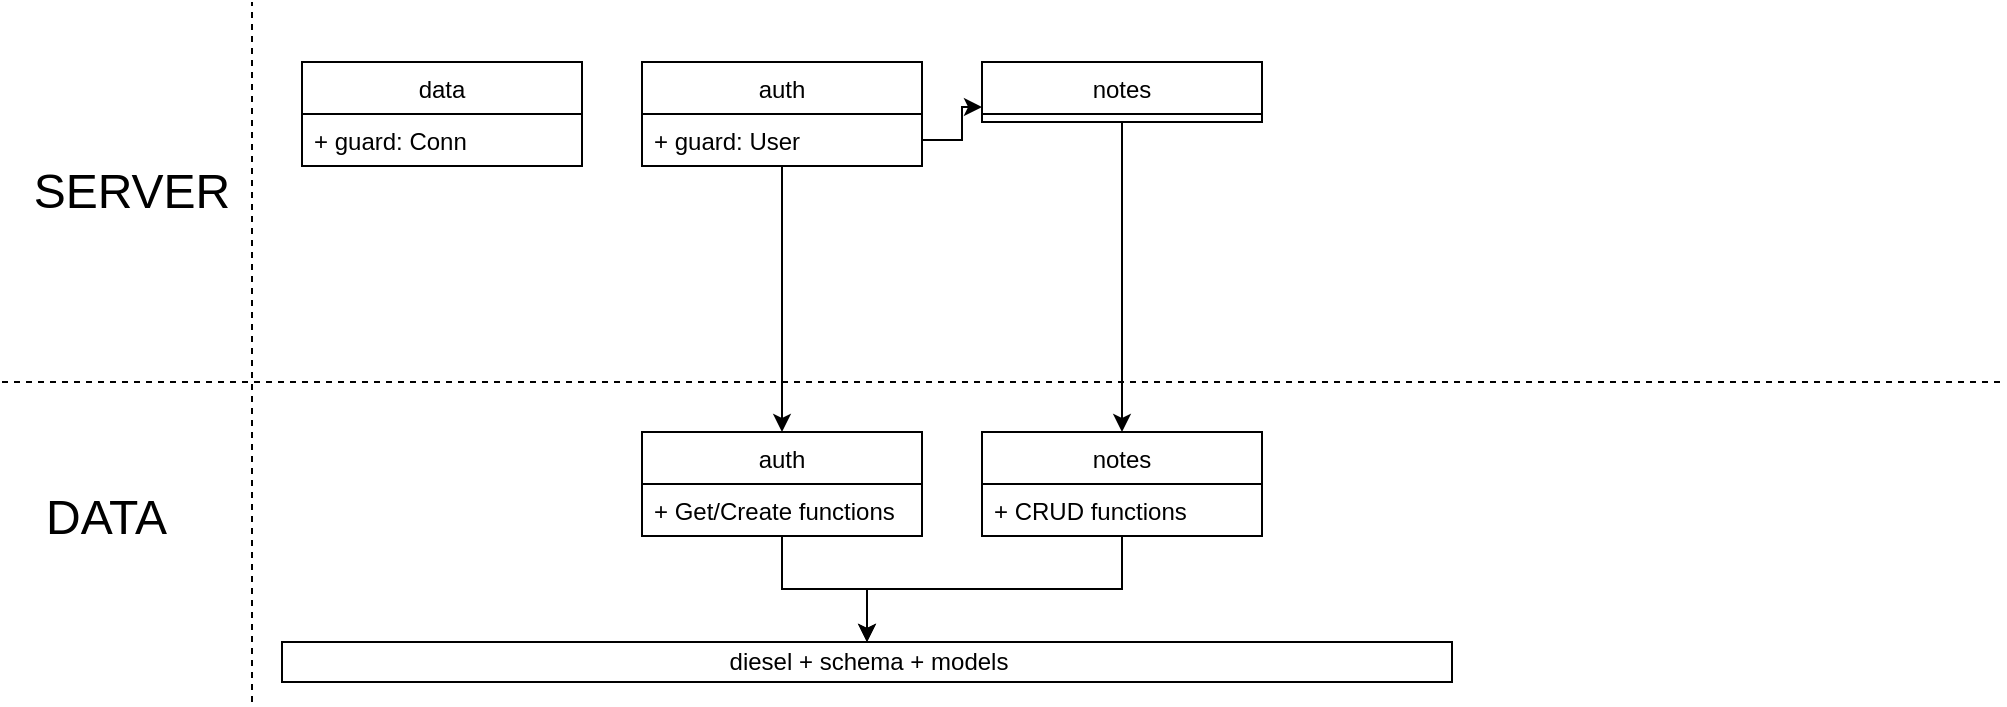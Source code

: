 <mxfile version="10.6.9" type="device"><diagram name="Page-1" id="9f46799a-70d6-7492-0946-bef42562c5a5"><mxGraphModel dx="961" dy="525" grid="1" gridSize="10" guides="1" tooltips="1" connect="1" arrows="1" fold="1" page="1" pageScale="1" pageWidth="1100" pageHeight="850" background="#ffffff" math="0" shadow="0"><root><mxCell id="0"/><mxCell id="1" parent="0"/><mxCell id="PwevDwaZczuY6eek7tdt-1" value="&lt;font style=&quot;font-size: 24px&quot;&gt;SERVER&lt;/font&gt;&lt;br&gt;" style="text;html=1;strokeColor=none;fillColor=none;align=center;verticalAlign=middle;whiteSpace=wrap;rounded=0;" parent="1" vertex="1"><mxGeometry x="30" y="90" width="70" height="30" as="geometry"/></mxCell><mxCell id="PwevDwaZczuY6eek7tdt-2" value="" style="endArrow=none;dashed=1;html=1;" parent="1" edge="1"><mxGeometry width="50" height="50" relative="1" as="geometry"><mxPoint y="200" as="sourcePoint"/><mxPoint x="1000" y="200" as="targetPoint"/></mxGeometry></mxCell><mxCell id="PwevDwaZczuY6eek7tdt-4" value="&lt;font style=&quot;font-size: 24px&quot;&gt;DATA&lt;/font&gt;" style="text;html=1;resizable=0;points=[];autosize=1;align=left;verticalAlign=top;spacingTop=-4;" parent="1" vertex="1"><mxGeometry x="20" y="251" width="80" height="20" as="geometry"/></mxCell><mxCell id="PwevDwaZczuY6eek7tdt-7" value="" style="endArrow=none;dashed=1;html=1;" parent="1" edge="1"><mxGeometry width="50" height="50" relative="1" as="geometry"><mxPoint x="125" y="360" as="sourcePoint"/><mxPoint x="125" y="10" as="targetPoint"/></mxGeometry></mxCell><mxCell id="PwevDwaZczuY6eek7tdt-31" style="edgeStyle=orthogonalEdgeStyle;orthogonalLoop=1;jettySize=auto;html=1;strokeColor=#000000;rounded=0;" parent="1" source="PwevDwaZczuY6eek7tdt-12" target="PwevDwaZczuY6eek7tdt-23" edge="1"><mxGeometry relative="1" as="geometry"/></mxCell><mxCell id="PwevDwaZczuY6eek7tdt-12" value="auth" style="swimlane;fontStyle=0;childLayout=stackLayout;horizontal=1;startSize=26;fillColor=none;horizontalStack=0;resizeParent=1;resizeParentMax=0;resizeLast=0;collapsible=1;marginBottom=0;" parent="1" vertex="1"><mxGeometry x="320" y="40" width="140" height="52" as="geometry"><mxRectangle x="160" y="37" width="60" height="26" as="alternateBounds"/></mxGeometry></mxCell><mxCell id="PwevDwaZczuY6eek7tdt-13" value="+ guard: User" style="text;strokeColor=none;fillColor=none;align=left;verticalAlign=top;spacingLeft=4;spacingRight=4;overflow=hidden;rotatable=0;points=[[0,0.5],[1,0.5]];portConstraint=eastwest;" parent="PwevDwaZczuY6eek7tdt-12" vertex="1"><mxGeometry y="26" width="140" height="26" as="geometry"/></mxCell><mxCell id="PwevDwaZczuY6eek7tdt-19" value="data" style="swimlane;fontStyle=0;childLayout=stackLayout;horizontal=1;startSize=26;fillColor=none;horizontalStack=0;resizeParent=1;resizeParentMax=0;resizeLast=0;collapsible=1;marginBottom=0;" parent="1" vertex="1"><mxGeometry x="150" y="40" width="140" height="52" as="geometry"/></mxCell><mxCell id="PwevDwaZczuY6eek7tdt-20" value="+ guard: Conn" style="text;strokeColor=none;fillColor=none;align=left;verticalAlign=top;spacingLeft=4;spacingRight=4;overflow=hidden;rotatable=0;points=[[0,0.5],[1,0.5]];portConstraint=eastwest;" parent="PwevDwaZczuY6eek7tdt-19" vertex="1"><mxGeometry y="26" width="140" height="26" as="geometry"/></mxCell><mxCell id="PwevDwaZczuY6eek7tdt-35" style="edgeStyle=orthogonalEdgeStyle;rounded=0;orthogonalLoop=1;jettySize=auto;html=1;strokeColor=#000000;" parent="1" source="PwevDwaZczuY6eek7tdt-23" target="PwevDwaZczuY6eek7tdt-33" edge="1"><mxGeometry relative="1" as="geometry"/></mxCell><mxCell id="PwevDwaZczuY6eek7tdt-23" value="auth" style="swimlane;fontStyle=0;childLayout=stackLayout;horizontal=1;startSize=26;fillColor=none;horizontalStack=0;resizeParent=1;resizeParentMax=0;resizeLast=0;collapsible=1;marginBottom=0;" parent="1" vertex="1"><mxGeometry x="320" y="225" width="140" height="52" as="geometry"/></mxCell><mxCell id="PwevDwaZczuY6eek7tdt-24" value="+ Get/Create functions" style="text;strokeColor=none;fillColor=none;align=left;verticalAlign=top;spacingLeft=4;spacingRight=4;overflow=hidden;rotatable=0;points=[[0,0.5],[1,0.5]];portConstraint=eastwest;" parent="PwevDwaZczuY6eek7tdt-23" vertex="1"><mxGeometry y="26" width="140" height="26" as="geometry"/></mxCell><mxCell id="PwevDwaZczuY6eek7tdt-33" value="diesel + schema + models" style="html=1;" parent="1" vertex="1"><mxGeometry x="140" y="330" width="585" height="20" as="geometry"/></mxCell><mxCell id="PwevDwaZczuY6eek7tdt-51" style="edgeStyle=orthogonalEdgeStyle;rounded=0;orthogonalLoop=1;jettySize=auto;html=1;strokeColor=#000000;" parent="1" source="PwevDwaZczuY6eek7tdt-42" target="PwevDwaZczuY6eek7tdt-33" edge="1"><mxGeometry relative="1" as="geometry"/></mxCell><mxCell id="PwevDwaZczuY6eek7tdt-42" value="notes" style="swimlane;fontStyle=0;childLayout=stackLayout;horizontal=1;startSize=26;fillColor=none;horizontalStack=0;resizeParent=1;resizeParentMax=0;resizeLast=0;collapsible=1;marginBottom=0;" parent="1" vertex="1"><mxGeometry x="490" y="225" width="140" height="52" as="geometry"><mxRectangle x="160" y="37" width="60" height="26" as="alternateBounds"/></mxGeometry></mxCell><mxCell id="PwevDwaZczuY6eek7tdt-43" value="+ CRUD functions" style="text;strokeColor=none;fillColor=none;align=left;verticalAlign=top;spacingLeft=4;spacingRight=4;overflow=hidden;rotatable=0;points=[[0,0.5],[1,0.5]];portConstraint=eastwest;" parent="PwevDwaZczuY6eek7tdt-42" vertex="1"><mxGeometry y="26" width="140" height="26" as="geometry"/></mxCell><mxCell id="PwevDwaZczuY6eek7tdt-50" style="edgeStyle=orthogonalEdgeStyle;rounded=0;orthogonalLoop=1;jettySize=auto;html=1;strokeColor=#000000;" parent="1" source="PwevDwaZczuY6eek7tdt-48" target="PwevDwaZczuY6eek7tdt-42" edge="1"><mxGeometry relative="1" as="geometry"/></mxCell><mxCell id="PwevDwaZczuY6eek7tdt-48" value="notes" style="swimlane;fontStyle=0;childLayout=stackLayout;horizontal=1;startSize=26;fillColor=none;horizontalStack=0;resizeParent=1;resizeParentMax=0;resizeLast=0;collapsible=1;marginBottom=0;" parent="1" vertex="1"><mxGeometry x="490" y="40" width="140" height="30" as="geometry"><mxRectangle x="160" y="37" width="60" height="26" as="alternateBounds"/></mxGeometry></mxCell><mxCell id="PwevDwaZczuY6eek7tdt-52" style="edgeStyle=orthogonalEdgeStyle;rounded=0;orthogonalLoop=1;jettySize=auto;html=1;entryX=0;entryY=0.75;entryDx=0;entryDy=0;strokeColor=#000000;" parent="1" source="PwevDwaZczuY6eek7tdt-13" target="PwevDwaZczuY6eek7tdt-48" edge="1"><mxGeometry relative="1" as="geometry"/></mxCell></root></mxGraphModel></diagram></mxfile>